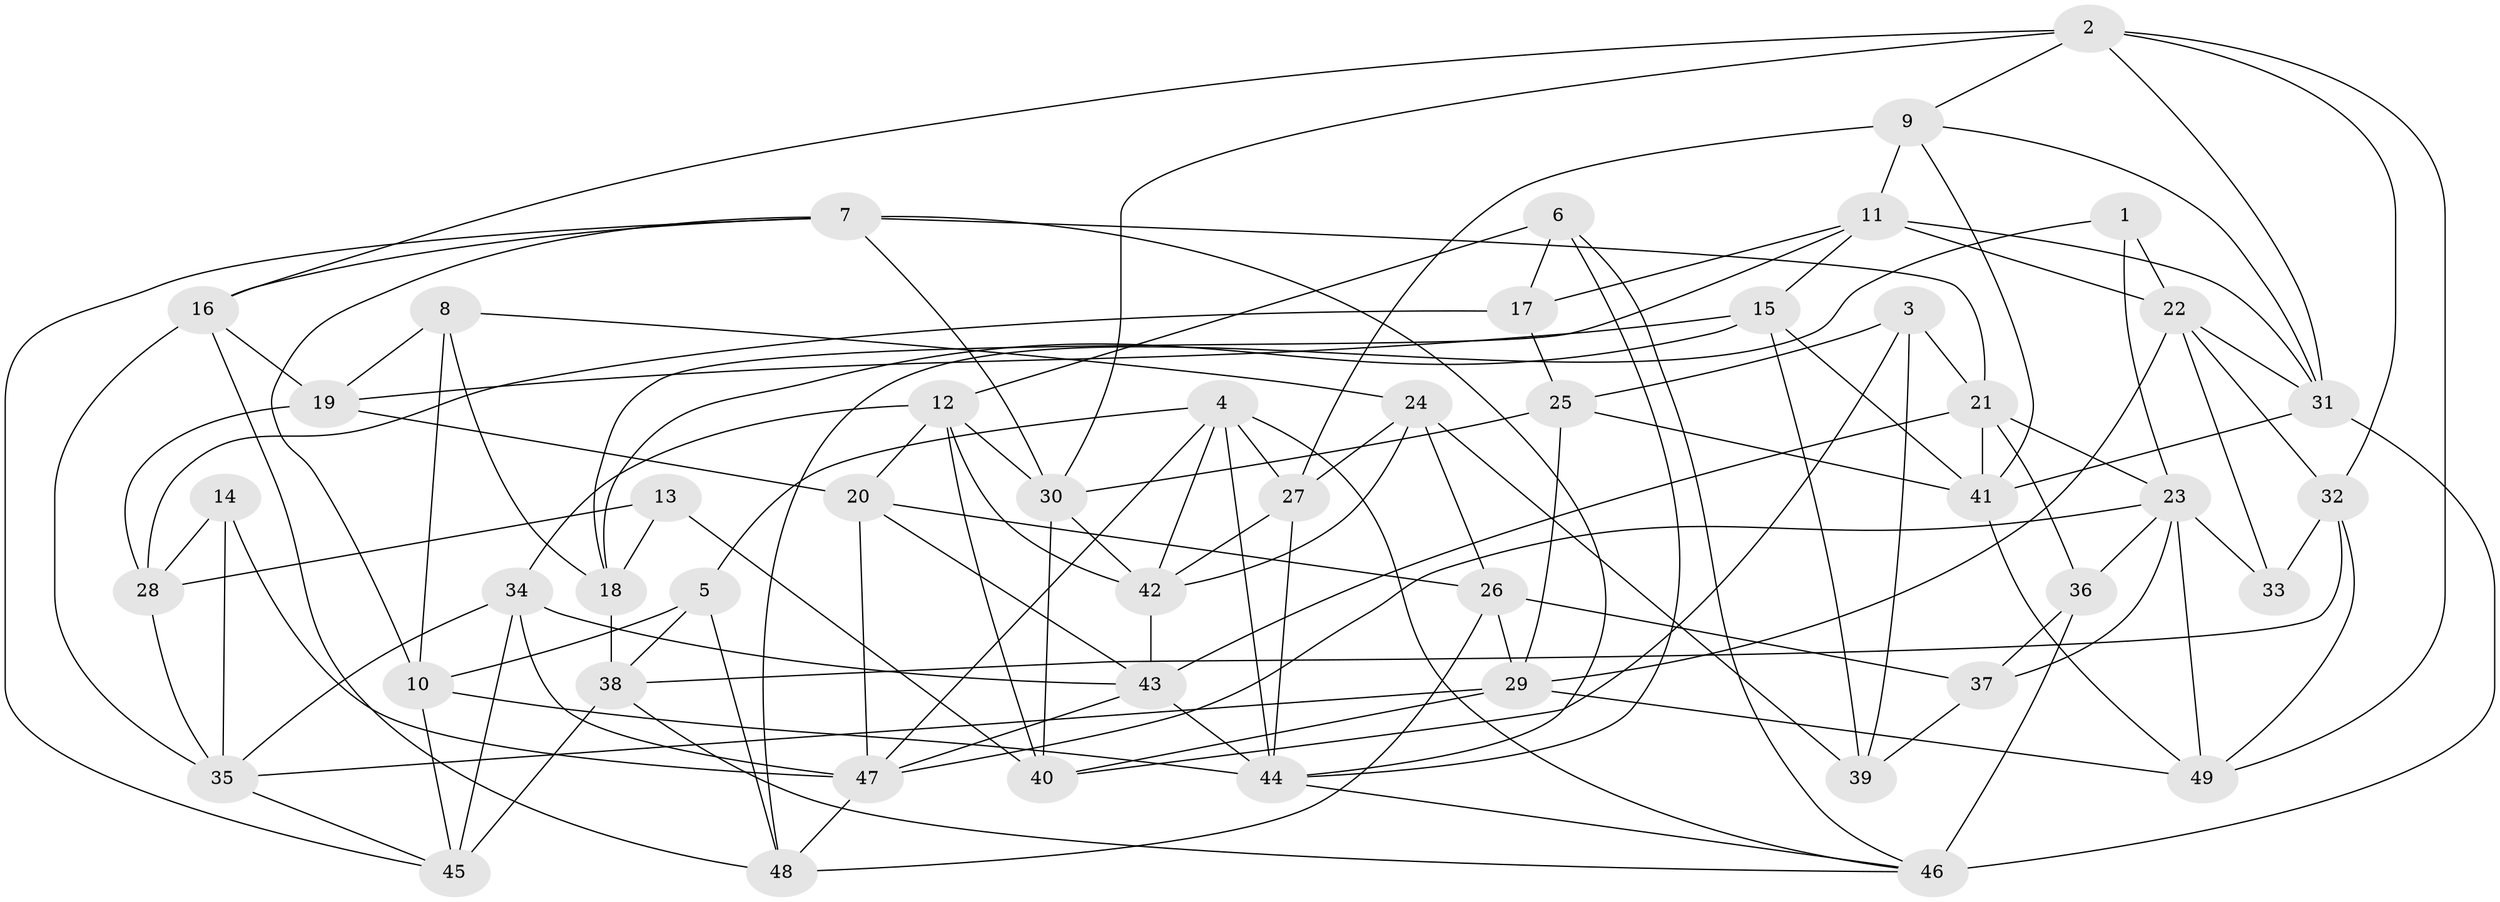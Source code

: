 // original degree distribution, {4: 1.0}
// Generated by graph-tools (version 1.1) at 2025/38/03/04/25 23:38:05]
// undirected, 49 vertices, 125 edges
graph export_dot {
  node [color=gray90,style=filled];
  1;
  2;
  3;
  4;
  5;
  6;
  7;
  8;
  9;
  10;
  11;
  12;
  13;
  14;
  15;
  16;
  17;
  18;
  19;
  20;
  21;
  22;
  23;
  24;
  25;
  26;
  27;
  28;
  29;
  30;
  31;
  32;
  33;
  34;
  35;
  36;
  37;
  38;
  39;
  40;
  41;
  42;
  43;
  44;
  45;
  46;
  47;
  48;
  49;
  1 -- 22 [weight=1.0];
  1 -- 23 [weight=1.0];
  1 -- 48 [weight=2.0];
  2 -- 9 [weight=1.0];
  2 -- 16 [weight=1.0];
  2 -- 30 [weight=1.0];
  2 -- 31 [weight=1.0];
  2 -- 32 [weight=1.0];
  2 -- 49 [weight=1.0];
  3 -- 21 [weight=1.0];
  3 -- 25 [weight=1.0];
  3 -- 39 [weight=1.0];
  3 -- 40 [weight=1.0];
  4 -- 5 [weight=1.0];
  4 -- 27 [weight=1.0];
  4 -- 42 [weight=1.0];
  4 -- 44 [weight=1.0];
  4 -- 46 [weight=1.0];
  4 -- 47 [weight=1.0];
  5 -- 10 [weight=1.0];
  5 -- 38 [weight=1.0];
  5 -- 48 [weight=1.0];
  6 -- 12 [weight=1.0];
  6 -- 17 [weight=1.0];
  6 -- 44 [weight=1.0];
  6 -- 46 [weight=1.0];
  7 -- 10 [weight=1.0];
  7 -- 16 [weight=1.0];
  7 -- 21 [weight=1.0];
  7 -- 30 [weight=1.0];
  7 -- 44 [weight=1.0];
  7 -- 45 [weight=1.0];
  8 -- 10 [weight=1.0];
  8 -- 18 [weight=1.0];
  8 -- 19 [weight=1.0];
  8 -- 24 [weight=1.0];
  9 -- 11 [weight=1.0];
  9 -- 27 [weight=2.0];
  9 -- 31 [weight=1.0];
  9 -- 41 [weight=1.0];
  10 -- 44 [weight=2.0];
  10 -- 45 [weight=1.0];
  11 -- 15 [weight=1.0];
  11 -- 17 [weight=1.0];
  11 -- 18 [weight=1.0];
  11 -- 22 [weight=1.0];
  11 -- 31 [weight=1.0];
  12 -- 20 [weight=1.0];
  12 -- 30 [weight=1.0];
  12 -- 34 [weight=1.0];
  12 -- 40 [weight=1.0];
  12 -- 42 [weight=1.0];
  13 -- 18 [weight=1.0];
  13 -- 28 [weight=1.0];
  13 -- 40 [weight=2.0];
  14 -- 28 [weight=1.0];
  14 -- 35 [weight=1.0];
  14 -- 47 [weight=2.0];
  15 -- 18 [weight=1.0];
  15 -- 19 [weight=1.0];
  15 -- 39 [weight=2.0];
  15 -- 41 [weight=1.0];
  16 -- 19 [weight=2.0];
  16 -- 35 [weight=1.0];
  16 -- 48 [weight=1.0];
  17 -- 25 [weight=2.0];
  17 -- 28 [weight=2.0];
  18 -- 38 [weight=2.0];
  19 -- 20 [weight=1.0];
  19 -- 28 [weight=1.0];
  20 -- 26 [weight=2.0];
  20 -- 43 [weight=1.0];
  20 -- 47 [weight=1.0];
  21 -- 23 [weight=1.0];
  21 -- 36 [weight=1.0];
  21 -- 41 [weight=1.0];
  21 -- 43 [weight=1.0];
  22 -- 29 [weight=1.0];
  22 -- 31 [weight=1.0];
  22 -- 32 [weight=1.0];
  22 -- 33 [weight=1.0];
  23 -- 33 [weight=3.0];
  23 -- 36 [weight=1.0];
  23 -- 37 [weight=1.0];
  23 -- 47 [weight=1.0];
  23 -- 49 [weight=2.0];
  24 -- 26 [weight=1.0];
  24 -- 27 [weight=1.0];
  24 -- 39 [weight=2.0];
  24 -- 42 [weight=1.0];
  25 -- 29 [weight=1.0];
  25 -- 30 [weight=1.0];
  25 -- 41 [weight=1.0];
  26 -- 29 [weight=1.0];
  26 -- 37 [weight=1.0];
  26 -- 48 [weight=1.0];
  27 -- 42 [weight=1.0];
  27 -- 44 [weight=1.0];
  28 -- 35 [weight=1.0];
  29 -- 35 [weight=1.0];
  29 -- 40 [weight=1.0];
  29 -- 49 [weight=1.0];
  30 -- 40 [weight=1.0];
  30 -- 42 [weight=1.0];
  31 -- 41 [weight=1.0];
  31 -- 46 [weight=1.0];
  32 -- 33 [weight=2.0];
  32 -- 38 [weight=1.0];
  32 -- 49 [weight=1.0];
  34 -- 35 [weight=1.0];
  34 -- 43 [weight=1.0];
  34 -- 45 [weight=2.0];
  34 -- 47 [weight=1.0];
  35 -- 45 [weight=1.0];
  36 -- 37 [weight=1.0];
  36 -- 46 [weight=3.0];
  37 -- 39 [weight=1.0];
  38 -- 45 [weight=1.0];
  38 -- 46 [weight=1.0];
  41 -- 49 [weight=1.0];
  42 -- 43 [weight=1.0];
  43 -- 44 [weight=1.0];
  43 -- 47 [weight=1.0];
  44 -- 46 [weight=1.0];
  47 -- 48 [weight=1.0];
}
